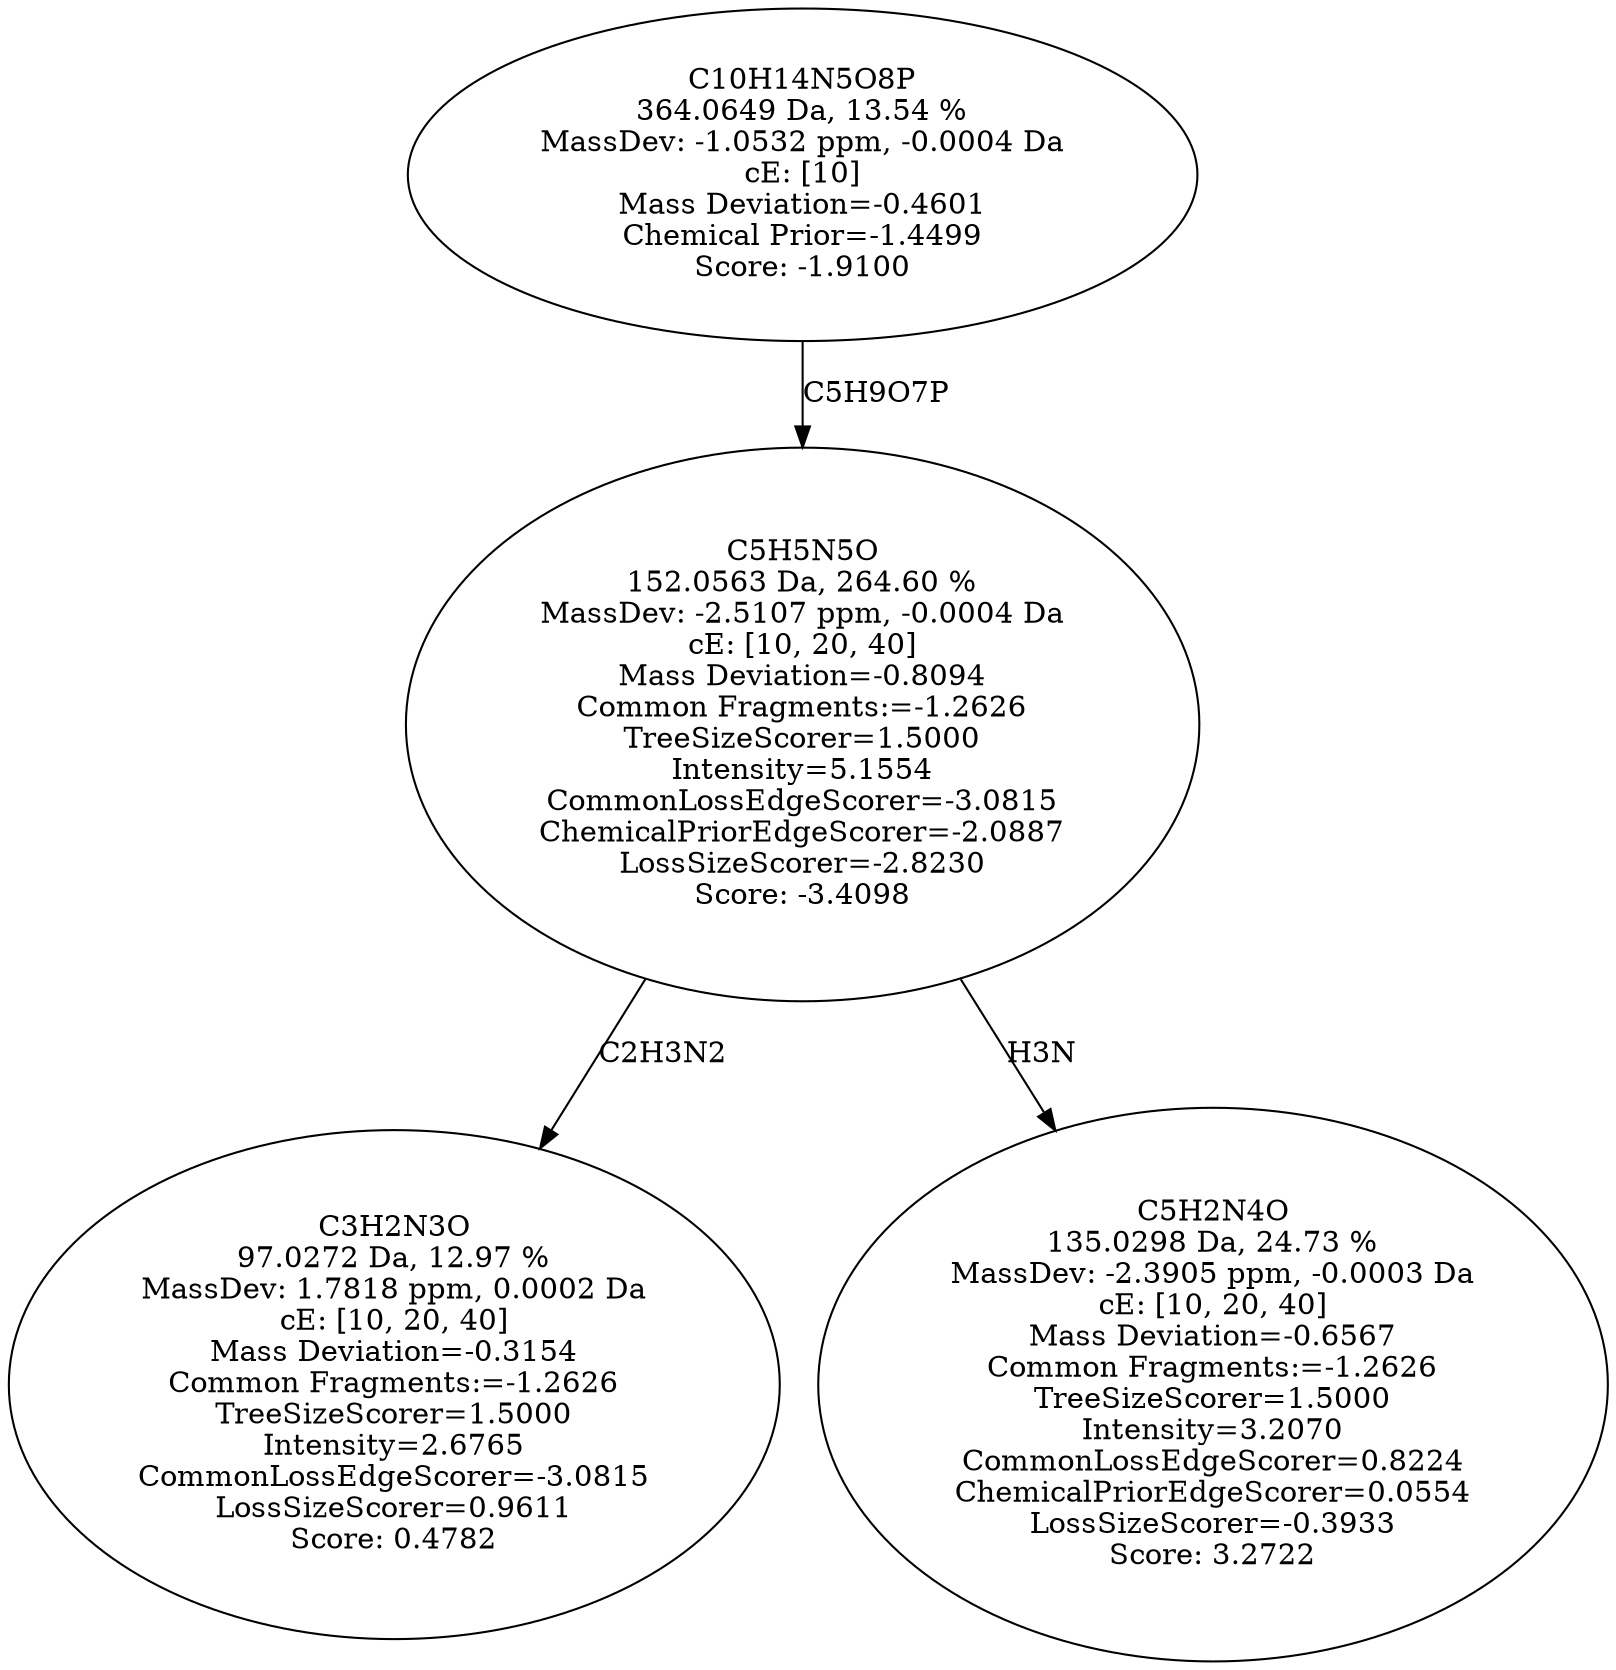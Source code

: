 strict digraph {
v1 [label="C3H2N3O\n97.0272 Da, 12.97 %\nMassDev: 1.7818 ppm, 0.0002 Da\ncE: [10, 20, 40]\nMass Deviation=-0.3154\nCommon Fragments:=-1.2626\nTreeSizeScorer=1.5000\nIntensity=2.6765\nCommonLossEdgeScorer=-3.0815\nLossSizeScorer=0.9611\nScore: 0.4782"];
v2 [label="C5H2N4O\n135.0298 Da, 24.73 %\nMassDev: -2.3905 ppm, -0.0003 Da\ncE: [10, 20, 40]\nMass Deviation=-0.6567\nCommon Fragments:=-1.2626\nTreeSizeScorer=1.5000\nIntensity=3.2070\nCommonLossEdgeScorer=0.8224\nChemicalPriorEdgeScorer=0.0554\nLossSizeScorer=-0.3933\nScore: 3.2722"];
v3 [label="C5H5N5O\n152.0563 Da, 264.60 %\nMassDev: -2.5107 ppm, -0.0004 Da\ncE: [10, 20, 40]\nMass Deviation=-0.8094\nCommon Fragments:=-1.2626\nTreeSizeScorer=1.5000\nIntensity=5.1554\nCommonLossEdgeScorer=-3.0815\nChemicalPriorEdgeScorer=-2.0887\nLossSizeScorer=-2.8230\nScore: -3.4098"];
v4 [label="C10H14N5O8P\n364.0649 Da, 13.54 %\nMassDev: -1.0532 ppm, -0.0004 Da\ncE: [10]\nMass Deviation=-0.4601\nChemical Prior=-1.4499\nScore: -1.9100"];
v3 -> v1 [label="C2H3N2"];
v3 -> v2 [label="H3N"];
v4 -> v3 [label="C5H9O7P"];
}